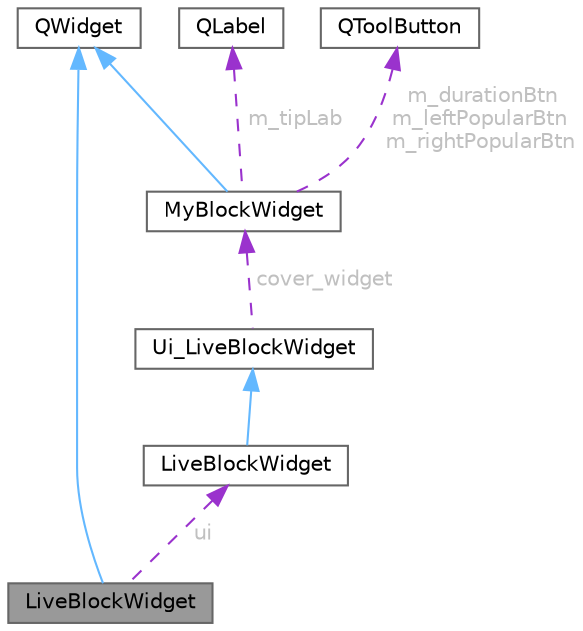 digraph "LiveBlockWidget"
{
 // LATEX_PDF_SIZE
  bgcolor="transparent";
  edge [fontname=Helvetica,fontsize=10,labelfontname=Helvetica,labelfontsize=10];
  node [fontname=Helvetica,fontsize=10,shape=box,height=0.2,width=0.4];
  Node1 [id="Node000001",label="LiveBlockWidget",height=0.2,width=0.4,color="gray40", fillcolor="grey60", style="filled", fontcolor="black",tooltip="直播块控件类，显示封面、文本和提示"];
  Node2 -> Node1 [id="edge1_Node000001_Node000002",dir="back",color="steelblue1",style="solid",tooltip=" "];
  Node2 [id="Node000002",label="QWidget",height=0.2,width=0.4,color="gray40", fillcolor="white", style="filled",tooltip=" "];
  Node3 -> Node1 [id="edge2_Node000001_Node000003",dir="back",color="darkorchid3",style="dashed",tooltip=" ",label=" ui",fontcolor="grey" ];
  Node3 [id="Node000003",label="LiveBlockWidget",height=0.2,width=0.4,color="gray40", fillcolor="white", style="filled",URL="$class_ui_1_1_live_block_widget.html",tooltip=" "];
  Node4 -> Node3 [id="edge3_Node000003_Node000004",dir="back",color="steelblue1",style="solid",tooltip=" "];
  Node4 [id="Node000004",label="Ui_LiveBlockWidget",height=0.2,width=0.4,color="gray40", fillcolor="white", style="filled",URL="$class_ui___live_block_widget.html",tooltip=" "];
  Node5 -> Node4 [id="edge4_Node000004_Node000005",dir="back",color="darkorchid3",style="dashed",tooltip=" ",label=" cover_widget",fontcolor="grey" ];
  Node5 [id="Node000005",label="MyBlockWidget",height=0.2,width=0.4,color="gray40", fillcolor="white", style="filled",URL="$class_my_block_widget.html",tooltip="块状控件类，支持遮罩、提示标签和流行度按钮"];
  Node2 -> Node5 [id="edge5_Node000005_Node000002",dir="back",color="steelblue1",style="solid",tooltip=" "];
  Node6 -> Node5 [id="edge6_Node000005_Node000006",dir="back",color="darkorchid3",style="dashed",tooltip=" ",label=" m_tipLab",fontcolor="grey" ];
  Node6 [id="Node000006",label="QLabel",height=0.2,width=0.4,color="gray40", fillcolor="white", style="filled",URL="$class_q_label.html",tooltip="标签控件类"];
  Node7 -> Node5 [id="edge7_Node000005_Node000007",dir="back",color="darkorchid3",style="dashed",tooltip=" ",label=" m_durationBtn\nm_leftPopularBtn\nm_rightPopularBtn",fontcolor="grey" ];
  Node7 [id="Node000007",label="QToolButton",height=0.2,width=0.4,color="gray40", fillcolor="white", style="filled",URL="$class_q_tool_button.html",tooltip="工具按钮类"];
}
